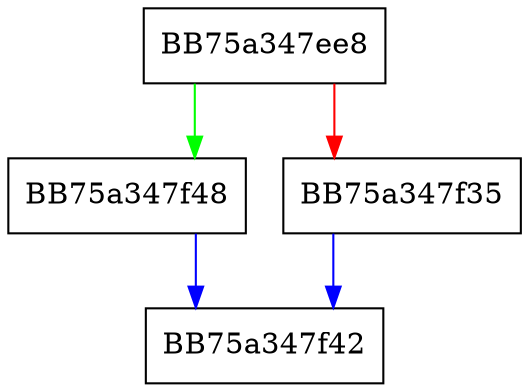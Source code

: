 digraph PE2VirtualFlags {
  node [shape="box"];
  graph [splines=ortho];
  BB75a347ee8 -> BB75a347f48 [color="green"];
  BB75a347ee8 -> BB75a347f35 [color="red"];
  BB75a347f35 -> BB75a347f42 [color="blue"];
  BB75a347f48 -> BB75a347f42 [color="blue"];
}